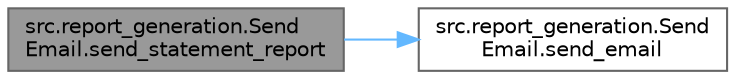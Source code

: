 digraph "src.report_generation.SendEmail.send_statement_report"
{
 // LATEX_PDF_SIZE
  bgcolor="transparent";
  edge [fontname=Helvetica,fontsize=10,labelfontname=Helvetica,labelfontsize=10];
  node [fontname=Helvetica,fontsize=10,shape=box,height=0.2,width=0.4];
  rankdir="LR";
  Node1 [id="Node000001",label="src.report_generation.Send\lEmail.send_statement_report",height=0.2,width=0.4,color="gray40", fillcolor="grey60", style="filled", fontcolor="black",tooltip=" "];
  Node1 -> Node2 [id="edge1_Node000001_Node000002",color="steelblue1",style="solid",tooltip=" "];
  Node2 [id="Node000002",label="src.report_generation.Send\lEmail.send_email",height=0.2,width=0.4,color="grey40", fillcolor="white", style="filled",URL="$namespacesrc_1_1report__generation_1_1_send_email.html#ac904281a1a103c9d7097d438d225d2c9",tooltip=" "];
}
